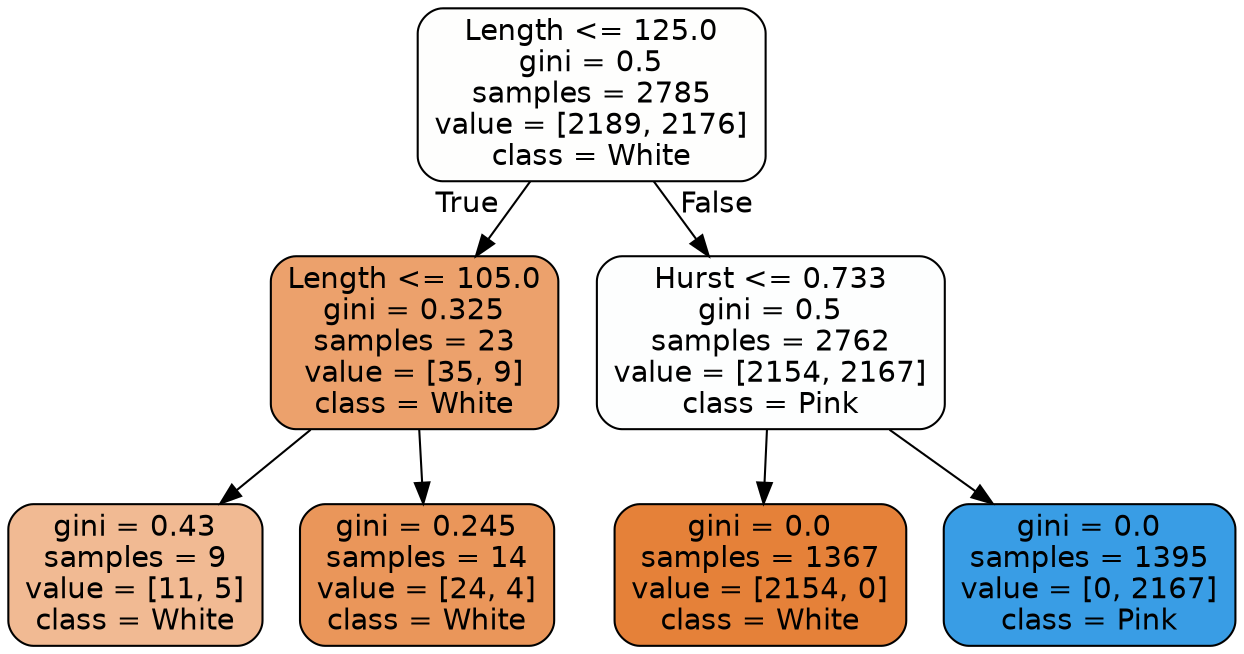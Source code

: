 digraph Tree {
node [shape=box, style="filled, rounded", color="black", fontname=helvetica] ;
edge [fontname=helvetica] ;
0 [label="Length <= 125.0\ngini = 0.5\nsamples = 2785\nvalue = [2189, 2176]\nclass = White", fillcolor="#e5813902"] ;
1 [label="Length <= 105.0\ngini = 0.325\nsamples = 23\nvalue = [35, 9]\nclass = White", fillcolor="#e58139bd"] ;
0 -> 1 [labeldistance=2.5, labelangle=45, headlabel="True"] ;
2 [label="gini = 0.43\nsamples = 9\nvalue = [11, 5]\nclass = White", fillcolor="#e581398b"] ;
1 -> 2 ;
3 [label="gini = 0.245\nsamples = 14\nvalue = [24, 4]\nclass = White", fillcolor="#e58139d4"] ;
1 -> 3 ;
4 [label="Hurst <= 0.733\ngini = 0.5\nsamples = 2762\nvalue = [2154, 2167]\nclass = Pink", fillcolor="#399de502"] ;
0 -> 4 [labeldistance=2.5, labelangle=-45, headlabel="False"] ;
5 [label="gini = 0.0\nsamples = 1367\nvalue = [2154, 0]\nclass = White", fillcolor="#e58139ff"] ;
4 -> 5 ;
6 [label="gini = 0.0\nsamples = 1395\nvalue = [0, 2167]\nclass = Pink", fillcolor="#399de5ff"] ;
4 -> 6 ;
}